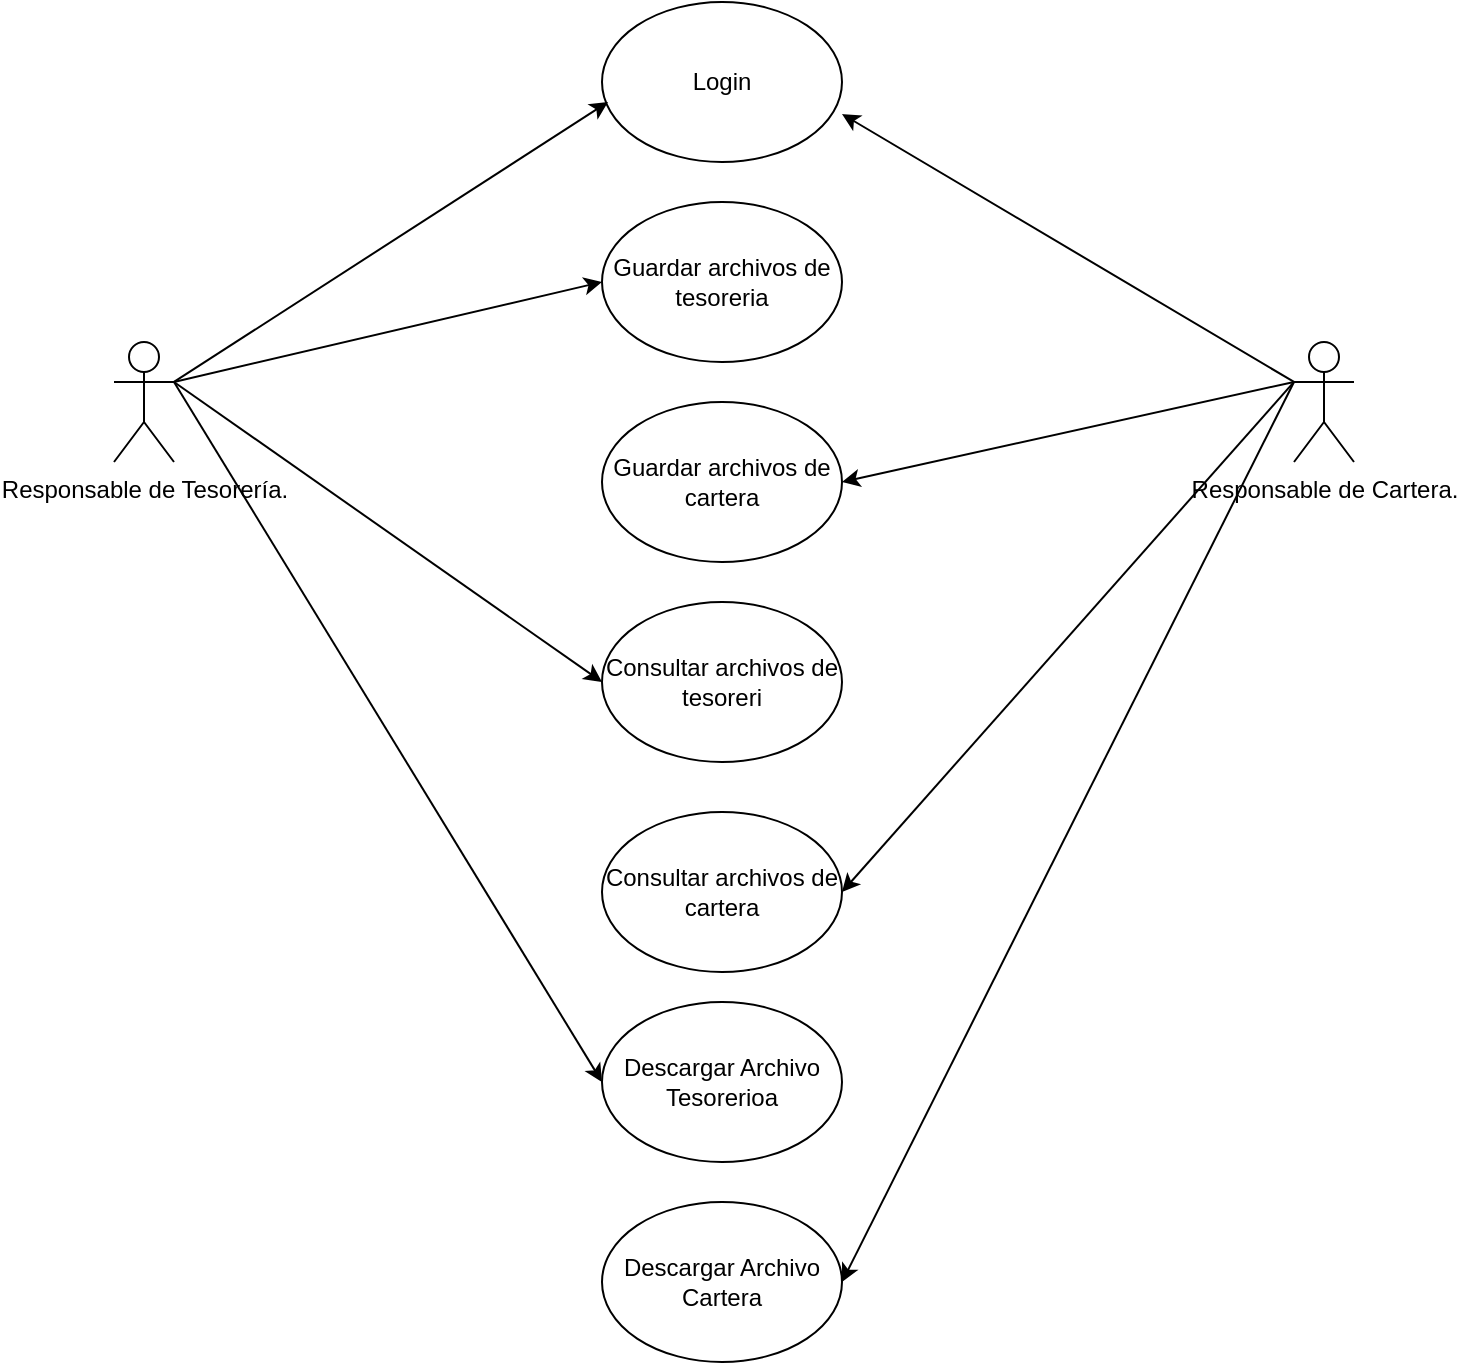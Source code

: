 <mxfile version="22.0.8" type="device">
  <diagram name="Página-1" id="xxAr5L0qQXUwexn0FSPq">
    <mxGraphModel dx="978" dy="496" grid="1" gridSize="10" guides="1" tooltips="1" connect="1" arrows="1" fold="1" page="1" pageScale="1" pageWidth="827" pageHeight="1169" math="0" shadow="0">
      <root>
        <mxCell id="0" />
        <mxCell id="1" parent="0" />
        <mxCell id="QruZPCwxHfi8fAZFrGtK-1" value="Login" style="ellipse;whiteSpace=wrap;html=1;" parent="1" vertex="1">
          <mxGeometry x="354" y="100" width="120" height="80" as="geometry" />
        </mxCell>
        <mxCell id="QruZPCwxHfi8fAZFrGtK-2" value="Responsable de Tesorería." style="shape=umlActor;verticalLabelPosition=bottom;verticalAlign=top;html=1;outlineConnect=0;" parent="1" vertex="1">
          <mxGeometry x="110" y="270" width="30" height="60" as="geometry" />
        </mxCell>
        <mxCell id="QruZPCwxHfi8fAZFrGtK-3" value="Responsable de Cartera." style="shape=umlActor;verticalLabelPosition=bottom;verticalAlign=top;html=1;outlineConnect=0;" parent="1" vertex="1">
          <mxGeometry x="700" y="270" width="30" height="60" as="geometry" />
        </mxCell>
        <mxCell id="UxT6sTFCfMS7qXXrDNnh-1" value="Guardar archivos de tesoreria" style="ellipse;whiteSpace=wrap;html=1;" vertex="1" parent="1">
          <mxGeometry x="354" y="200" width="120" height="80" as="geometry" />
        </mxCell>
        <mxCell id="UxT6sTFCfMS7qXXrDNnh-2" value="" style="endArrow=classic;html=1;rounded=0;exitX=1;exitY=0.333;exitDx=0;exitDy=0;exitPerimeter=0;entryX=0;entryY=0.5;entryDx=0;entryDy=0;" edge="1" parent="1" source="QruZPCwxHfi8fAZFrGtK-2" target="UxT6sTFCfMS7qXXrDNnh-1">
          <mxGeometry width="50" height="50" relative="1" as="geometry">
            <mxPoint x="260" y="310" as="sourcePoint" />
            <mxPoint x="310" y="260" as="targetPoint" />
          </mxGeometry>
        </mxCell>
        <mxCell id="UxT6sTFCfMS7qXXrDNnh-3" value="Guardar archivos de cartera" style="ellipse;whiteSpace=wrap;html=1;" vertex="1" parent="1">
          <mxGeometry x="354" y="300" width="120" height="80" as="geometry" />
        </mxCell>
        <mxCell id="UxT6sTFCfMS7qXXrDNnh-4" value="Consultar archivos de tesoreri" style="ellipse;whiteSpace=wrap;html=1;" vertex="1" parent="1">
          <mxGeometry x="354" y="400" width="120" height="80" as="geometry" />
        </mxCell>
        <mxCell id="UxT6sTFCfMS7qXXrDNnh-5" value="Consultar archivos de cartera" style="ellipse;whiteSpace=wrap;html=1;" vertex="1" parent="1">
          <mxGeometry x="354" y="505" width="120" height="80" as="geometry" />
        </mxCell>
        <mxCell id="UxT6sTFCfMS7qXXrDNnh-6" value="" style="endArrow=classic;html=1;rounded=0;exitX=1;exitY=0.333;exitDx=0;exitDy=0;exitPerimeter=0;entryX=0.025;entryY=0.625;entryDx=0;entryDy=0;entryPerimeter=0;" edge="1" parent="1" source="QruZPCwxHfi8fAZFrGtK-2" target="QruZPCwxHfi8fAZFrGtK-1">
          <mxGeometry width="50" height="50" relative="1" as="geometry">
            <mxPoint x="190" y="260" as="sourcePoint" />
            <mxPoint x="240" y="210" as="targetPoint" />
          </mxGeometry>
        </mxCell>
        <mxCell id="UxT6sTFCfMS7qXXrDNnh-7" value="" style="endArrow=classic;html=1;rounded=0;exitX=1;exitY=0.333;exitDx=0;exitDy=0;exitPerimeter=0;entryX=0;entryY=0.5;entryDx=0;entryDy=0;" edge="1" parent="1" source="QruZPCwxHfi8fAZFrGtK-2" target="UxT6sTFCfMS7qXXrDNnh-4">
          <mxGeometry width="50" height="50" relative="1" as="geometry">
            <mxPoint x="240" y="360" as="sourcePoint" />
            <mxPoint x="290" y="310" as="targetPoint" />
          </mxGeometry>
        </mxCell>
        <mxCell id="UxT6sTFCfMS7qXXrDNnh-8" value="" style="endArrow=classic;html=1;rounded=0;entryX=1;entryY=0.7;entryDx=0;entryDy=0;entryPerimeter=0;exitX=0;exitY=0.333;exitDx=0;exitDy=0;exitPerimeter=0;" edge="1" parent="1" source="QruZPCwxHfi8fAZFrGtK-3" target="QruZPCwxHfi8fAZFrGtK-1">
          <mxGeometry width="50" height="50" relative="1" as="geometry">
            <mxPoint x="600" y="270" as="sourcePoint" />
            <mxPoint x="650" y="220" as="targetPoint" />
          </mxGeometry>
        </mxCell>
        <mxCell id="UxT6sTFCfMS7qXXrDNnh-9" value="" style="endArrow=classic;html=1;rounded=0;entryX=1;entryY=0.5;entryDx=0;entryDy=0;exitX=0;exitY=0.333;exitDx=0;exitDy=0;exitPerimeter=0;" edge="1" parent="1" source="QruZPCwxHfi8fAZFrGtK-3" target="UxT6sTFCfMS7qXXrDNnh-3">
          <mxGeometry width="50" height="50" relative="1" as="geometry">
            <mxPoint x="540" y="330" as="sourcePoint" />
            <mxPoint x="590" y="280" as="targetPoint" />
          </mxGeometry>
        </mxCell>
        <mxCell id="UxT6sTFCfMS7qXXrDNnh-10" value="" style="endArrow=classic;html=1;rounded=0;exitX=0;exitY=0.333;exitDx=0;exitDy=0;exitPerimeter=0;entryX=1;entryY=0.5;entryDx=0;entryDy=0;" edge="1" parent="1" source="QruZPCwxHfi8fAZFrGtK-3" target="UxT6sTFCfMS7qXXrDNnh-5">
          <mxGeometry width="50" height="50" relative="1" as="geometry">
            <mxPoint x="550" y="400" as="sourcePoint" />
            <mxPoint x="600" y="350" as="targetPoint" />
          </mxGeometry>
        </mxCell>
        <mxCell id="UxT6sTFCfMS7qXXrDNnh-11" value="Descargar Archivo Tesorerioa" style="ellipse;whiteSpace=wrap;html=1;" vertex="1" parent="1">
          <mxGeometry x="354" y="600" width="120" height="80" as="geometry" />
        </mxCell>
        <mxCell id="UxT6sTFCfMS7qXXrDNnh-12" value="" style="endArrow=classic;html=1;rounded=0;exitX=1;exitY=0.333;exitDx=0;exitDy=0;exitPerimeter=0;entryX=0;entryY=0.5;entryDx=0;entryDy=0;" edge="1" parent="1" source="QruZPCwxHfi8fAZFrGtK-2" target="UxT6sTFCfMS7qXXrDNnh-11">
          <mxGeometry width="50" height="50" relative="1" as="geometry">
            <mxPoint x="160" y="530" as="sourcePoint" />
            <mxPoint x="210" y="480" as="targetPoint" />
          </mxGeometry>
        </mxCell>
        <mxCell id="UxT6sTFCfMS7qXXrDNnh-13" value="" style="endArrow=classic;html=1;rounded=0;exitX=0;exitY=0.333;exitDx=0;exitDy=0;exitPerimeter=0;entryX=1;entryY=0.5;entryDx=0;entryDy=0;" edge="1" parent="1" source="QruZPCwxHfi8fAZFrGtK-3" target="UxT6sTFCfMS7qXXrDNnh-14">
          <mxGeometry width="50" height="50" relative="1" as="geometry">
            <mxPoint x="660" y="490" as="sourcePoint" />
            <mxPoint x="710" y="440" as="targetPoint" />
          </mxGeometry>
        </mxCell>
        <mxCell id="UxT6sTFCfMS7qXXrDNnh-14" value="Descargar Archivo Cartera" style="ellipse;whiteSpace=wrap;html=1;" vertex="1" parent="1">
          <mxGeometry x="354" y="700" width="120" height="80" as="geometry" />
        </mxCell>
      </root>
    </mxGraphModel>
  </diagram>
</mxfile>

